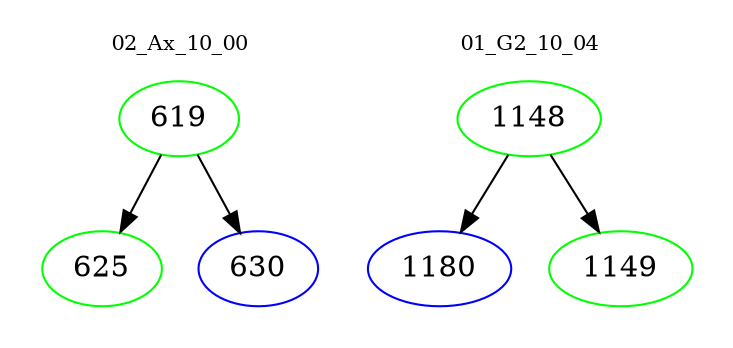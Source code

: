 digraph{
subgraph cluster_0 {
color = white
label = "02_Ax_10_00";
fontsize=10;
T0_619 [label="619", color="green"]
T0_619 -> T0_625 [color="black"]
T0_625 [label="625", color="green"]
T0_619 -> T0_630 [color="black"]
T0_630 [label="630", color="blue"]
}
subgraph cluster_1 {
color = white
label = "01_G2_10_04";
fontsize=10;
T1_1148 [label="1148", color="green"]
T1_1148 -> T1_1180 [color="black"]
T1_1180 [label="1180", color="blue"]
T1_1148 -> T1_1149 [color="black"]
T1_1149 [label="1149", color="green"]
}
}
